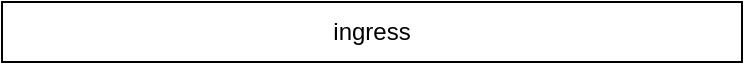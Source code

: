<mxfile version="20.3.3" type="github">
  <diagram id="DATR6OLhmwdBYOL9gFpi" name="第 1 页">
    <mxGraphModel dx="981" dy="571" grid="1" gridSize="10" guides="1" tooltips="1" connect="1" arrows="1" fold="1" page="1" pageScale="1" pageWidth="827" pageHeight="1169" math="0" shadow="0">
      <root>
        <mxCell id="0" />
        <mxCell id="1" parent="0" />
        <mxCell id="SCz0CusGFoDrVMPN6XUr-1" value="ingress" style="rounded=0;whiteSpace=wrap;html=1;" vertex="1" parent="1">
          <mxGeometry x="230" y="100" width="370" height="30" as="geometry" />
        </mxCell>
      </root>
    </mxGraphModel>
  </diagram>
</mxfile>
